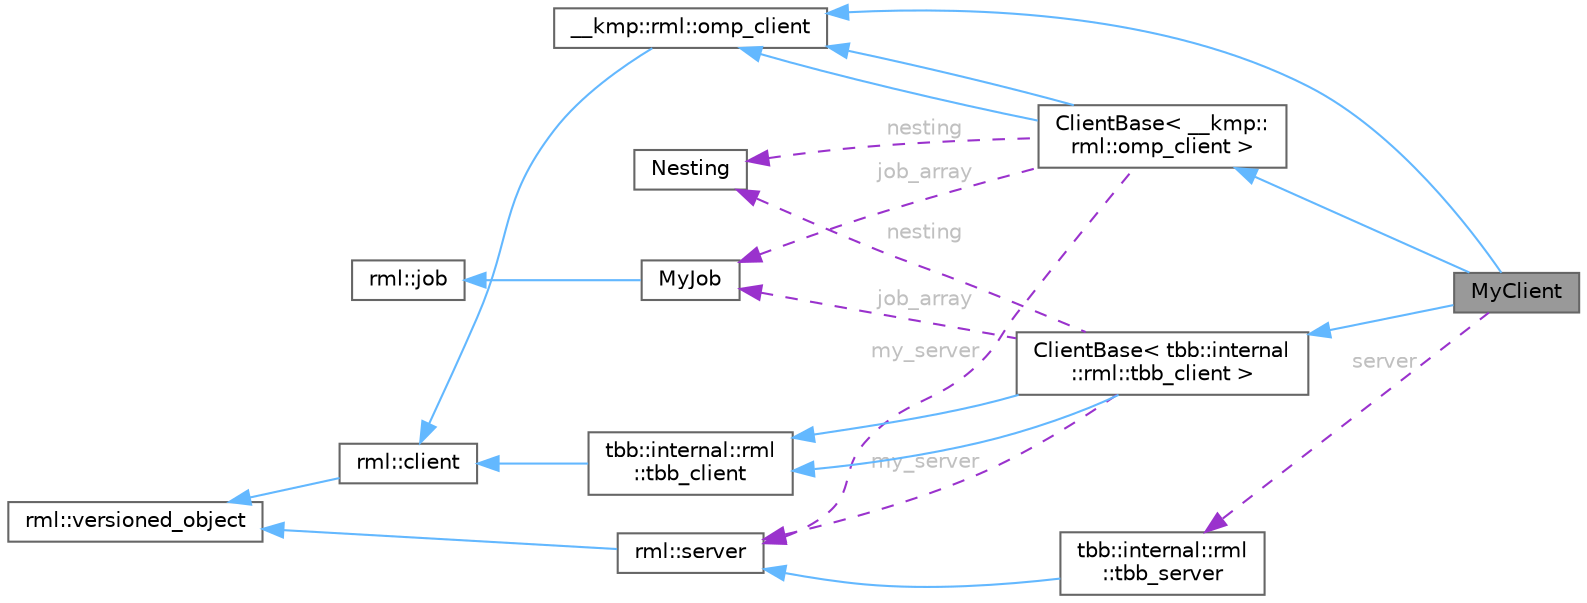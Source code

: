 digraph "MyClient"
{
 // LATEX_PDF_SIZE
  bgcolor="transparent";
  edge [fontname=Helvetica,fontsize=10,labelfontname=Helvetica,labelfontsize=10];
  node [fontname=Helvetica,fontsize=10,shape=box,height=0.2,width=0.4];
  rankdir="LR";
  Node1 [id="Node000001",label="MyClient",height=0.2,width=0.4,color="gray40", fillcolor="grey60", style="filled", fontcolor="black",tooltip=" "];
  Node2 -> Node1 [id="edge1_Node000001_Node000002",dir="back",color="steelblue1",style="solid",tooltip=" "];
  Node2 [id="Node000002",label="__kmp::rml::omp_client",height=0.2,width=0.4,color="gray40", fillcolor="white", style="filled",URL="$class____kmp_1_1rml_1_1omp__client.html",tooltip=" "];
  Node3 -> Node2 [id="edge2_Node000002_Node000003",dir="back",color="steelblue1",style="solid",tooltip=" "];
  Node3 [id="Node000003",label="rml::client",height=0.2,width=0.4,color="gray40", fillcolor="white", style="filled",URL="$classrml_1_1client.html",tooltip="Information that client provides to server when asking for a server."];
  Node4 -> Node3 [id="edge3_Node000003_Node000004",dir="back",color="steelblue1",style="solid",tooltip=" "];
  Node4 [id="Node000004",label="rml::versioned_object",height=0.2,width=0.4,color="gray40", fillcolor="white", style="filled",URL="$classrml_1_1versioned__object.html",tooltip=" "];
  Node5 -> Node1 [id="edge4_Node000001_Node000005",dir="back",color="steelblue1",style="solid",tooltip=" "];
  Node5 [id="Node000005",label="ClientBase\< __kmp::\lrml::omp_client \>",height=0.2,width=0.4,color="gray40", fillcolor="white", style="filled",URL="$class_client_base.html",tooltip=" "];
  Node2 -> Node5 [id="edge5_Node000005_Node000002",dir="back",color="steelblue1",style="solid",tooltip=" "];
  Node2 -> Node5 [id="edge6_Node000005_Node000002",dir="back",color="steelblue1",style="solid",tooltip=" "];
  Node6 -> Node5 [id="edge7_Node000005_Node000006",dir="back",color="darkorchid3",style="dashed",tooltip=" ",label=" my_server",fontcolor="grey" ];
  Node6 [id="Node000006",label="rml::server",height=0.2,width=0.4,color="gray40", fillcolor="white", style="filled",URL="$classrml_1_1server.html",tooltip=" "];
  Node4 -> Node6 [id="edge8_Node000006_Node000004",dir="back",color="steelblue1",style="solid",tooltip=" "];
  Node7 -> Node5 [id="edge9_Node000005_Node000007",dir="back",color="darkorchid3",style="dashed",tooltip=" ",label=" job_array",fontcolor="grey" ];
  Node7 [id="Node000007",label="MyJob",height=0.2,width=0.4,color="gray40", fillcolor="white", style="filled",URL="$class_my_job.html",tooltip=" "];
  Node8 -> Node7 [id="edge10_Node000007_Node000008",dir="back",color="steelblue1",style="solid",tooltip=" "];
  Node8 [id="Node000008",label="rml::job",height=0.2,width=0.4,color="gray40", fillcolor="white", style="filled",URL="$classrml_1_1job.html",tooltip="Represents a client's job for an execution context."];
  Node9 -> Node5 [id="edge11_Node000005_Node000009",dir="back",color="darkorchid3",style="dashed",tooltip=" ",label=" nesting",fontcolor="grey" ];
  Node9 [id="Node000009",label="Nesting",height=0.2,width=0.4,color="gray40", fillcolor="white", style="filled",URL="$struct_nesting.html",tooltip=" "];
  Node10 -> Node1 [id="edge12_Node000001_Node000010",dir="back",color="steelblue1",style="solid",tooltip=" "];
  Node10 [id="Node000010",label="ClientBase\< tbb::internal\l::rml::tbb_client \>",height=0.2,width=0.4,color="gray40", fillcolor="white", style="filled",URL="$class_client_base.html",tooltip=" "];
  Node11 -> Node10 [id="edge13_Node000010_Node000011",dir="back",color="steelblue1",style="solid",tooltip=" "];
  Node11 [id="Node000011",label="tbb::internal::rml\l::tbb_client",height=0.2,width=0.4,color="gray40", fillcolor="white", style="filled",URL="$classtbb_1_1internal_1_1rml_1_1tbb__client.html",tooltip=" "];
  Node3 -> Node11 [id="edge14_Node000011_Node000003",dir="back",color="steelblue1",style="solid",tooltip=" "];
  Node11 -> Node10 [id="edge15_Node000010_Node000011",dir="back",color="steelblue1",style="solid",tooltip=" "];
  Node6 -> Node10 [id="edge16_Node000010_Node000006",dir="back",color="darkorchid3",style="dashed",tooltip=" ",label=" my_server",fontcolor="grey" ];
  Node7 -> Node10 [id="edge17_Node000010_Node000007",dir="back",color="darkorchid3",style="dashed",tooltip=" ",label=" job_array",fontcolor="grey" ];
  Node9 -> Node10 [id="edge18_Node000010_Node000009",dir="back",color="darkorchid3",style="dashed",tooltip=" ",label=" nesting",fontcolor="grey" ];
  Node12 -> Node1 [id="edge19_Node000001_Node000012",dir="back",color="darkorchid3",style="dashed",tooltip=" ",label=" server",fontcolor="grey" ];
  Node12 [id="Node000012",label="tbb::internal::rml\l::tbb_server",height=0.2,width=0.4,color="gray40", fillcolor="white", style="filled",URL="$classtbb_1_1internal_1_1rml_1_1tbb__server.html",tooltip="Represents a set of TBB worker threads provided by the server."];
  Node6 -> Node12 [id="edge20_Node000012_Node000006",dir="back",color="steelblue1",style="solid",tooltip=" "];
}
